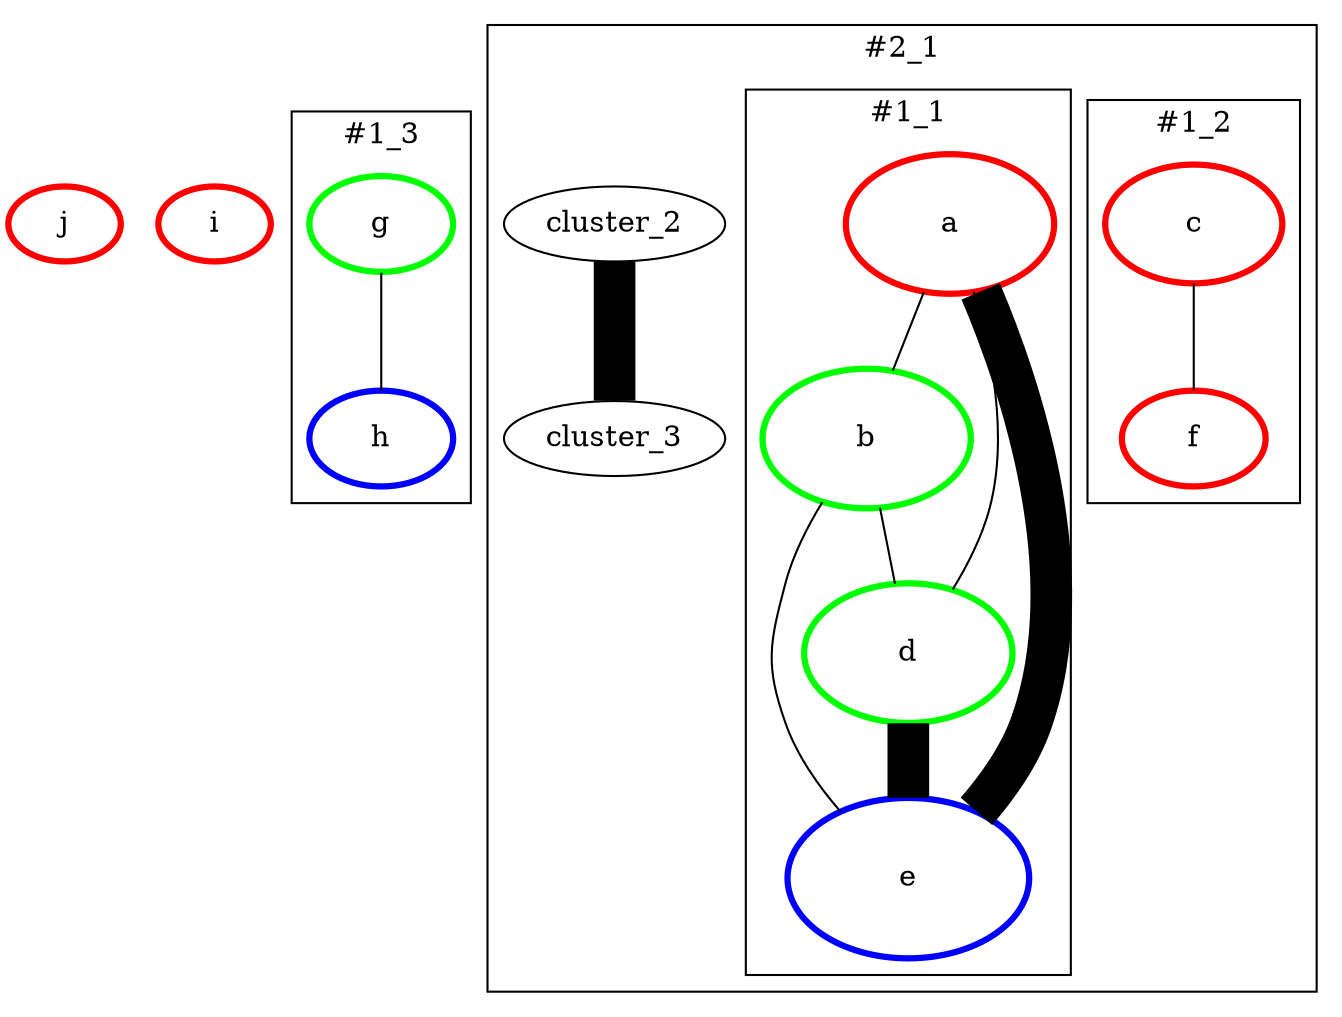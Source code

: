 digraph G {
  edge [dir=none]
n_15 [label="j" height=0.5 width=0.75 color="#FF0000" style="setlinewidth(3)" ]
n_14 [label="i" height=0.5 width=0.75 color="#FF0000" style="setlinewidth(3)" ]
  subgraph cluster_4 {
label="#1_3"
n_12 [label="g" height=0.642857143 width=0.9642857144999999 color="#00FF00" style="setlinewidth(3)" ]
n_13 [label="h" height=0.642857143 width=0.9642857144999999 color="#0000FF" style="setlinewidth(3)" ]
n_12 -> n_13 [style="setlinewidth(1)" ]
  }
  subgraph cluster_5 {
label="#2_1"
cluster_3 []
cluster_2 []
cluster_2 -> cluster_3 [style="setlinewidth(20)" ]
    subgraph cluster_2 {
label="#1_1"
n_6 [label="a" height=0.9285714285 width=1.39285714275 color="#FF0000" style="setlinewidth(3)" ]
n_7 [label="b" height=0.9285714285 width=1.39285714275 color="#00FF00" style="setlinewidth(3)" ]
n_9 [label="d" height=0.9285714285 width=1.39285714275 color="#00FF00" style="setlinewidth(3)" ]
n_10 [label="e" height=1.0714285715 width=1.60714285725 color="#0000FF" style="setlinewidth(3)" ]
n_6 -> n_7 [style="setlinewidth(1)" ]
n_6 -> n_9 [style="setlinewidth(1)" ]
n_7 -> n_9 [style="setlinewidth(1)" ]
n_6 -> n_10 [style="setlinewidth(20)" ]
n_7 -> n_10 [style="setlinewidth(1)" ]
n_9 -> n_10 [style="setlinewidth(20)" ]
    }
    subgraph cluster_3 {
label="#1_2"
n_8 [label="c" height=0.7857142855 width=1.17857142825 color="#FF0000" style="setlinewidth(3)" ]
n_11 [label="f" height=0.642857143 width=0.9642857144999999 color="#FF0000" style="setlinewidth(3)" ]
n_8 -> n_11 [style="setlinewidth(1)" ]
    }
  }
}

